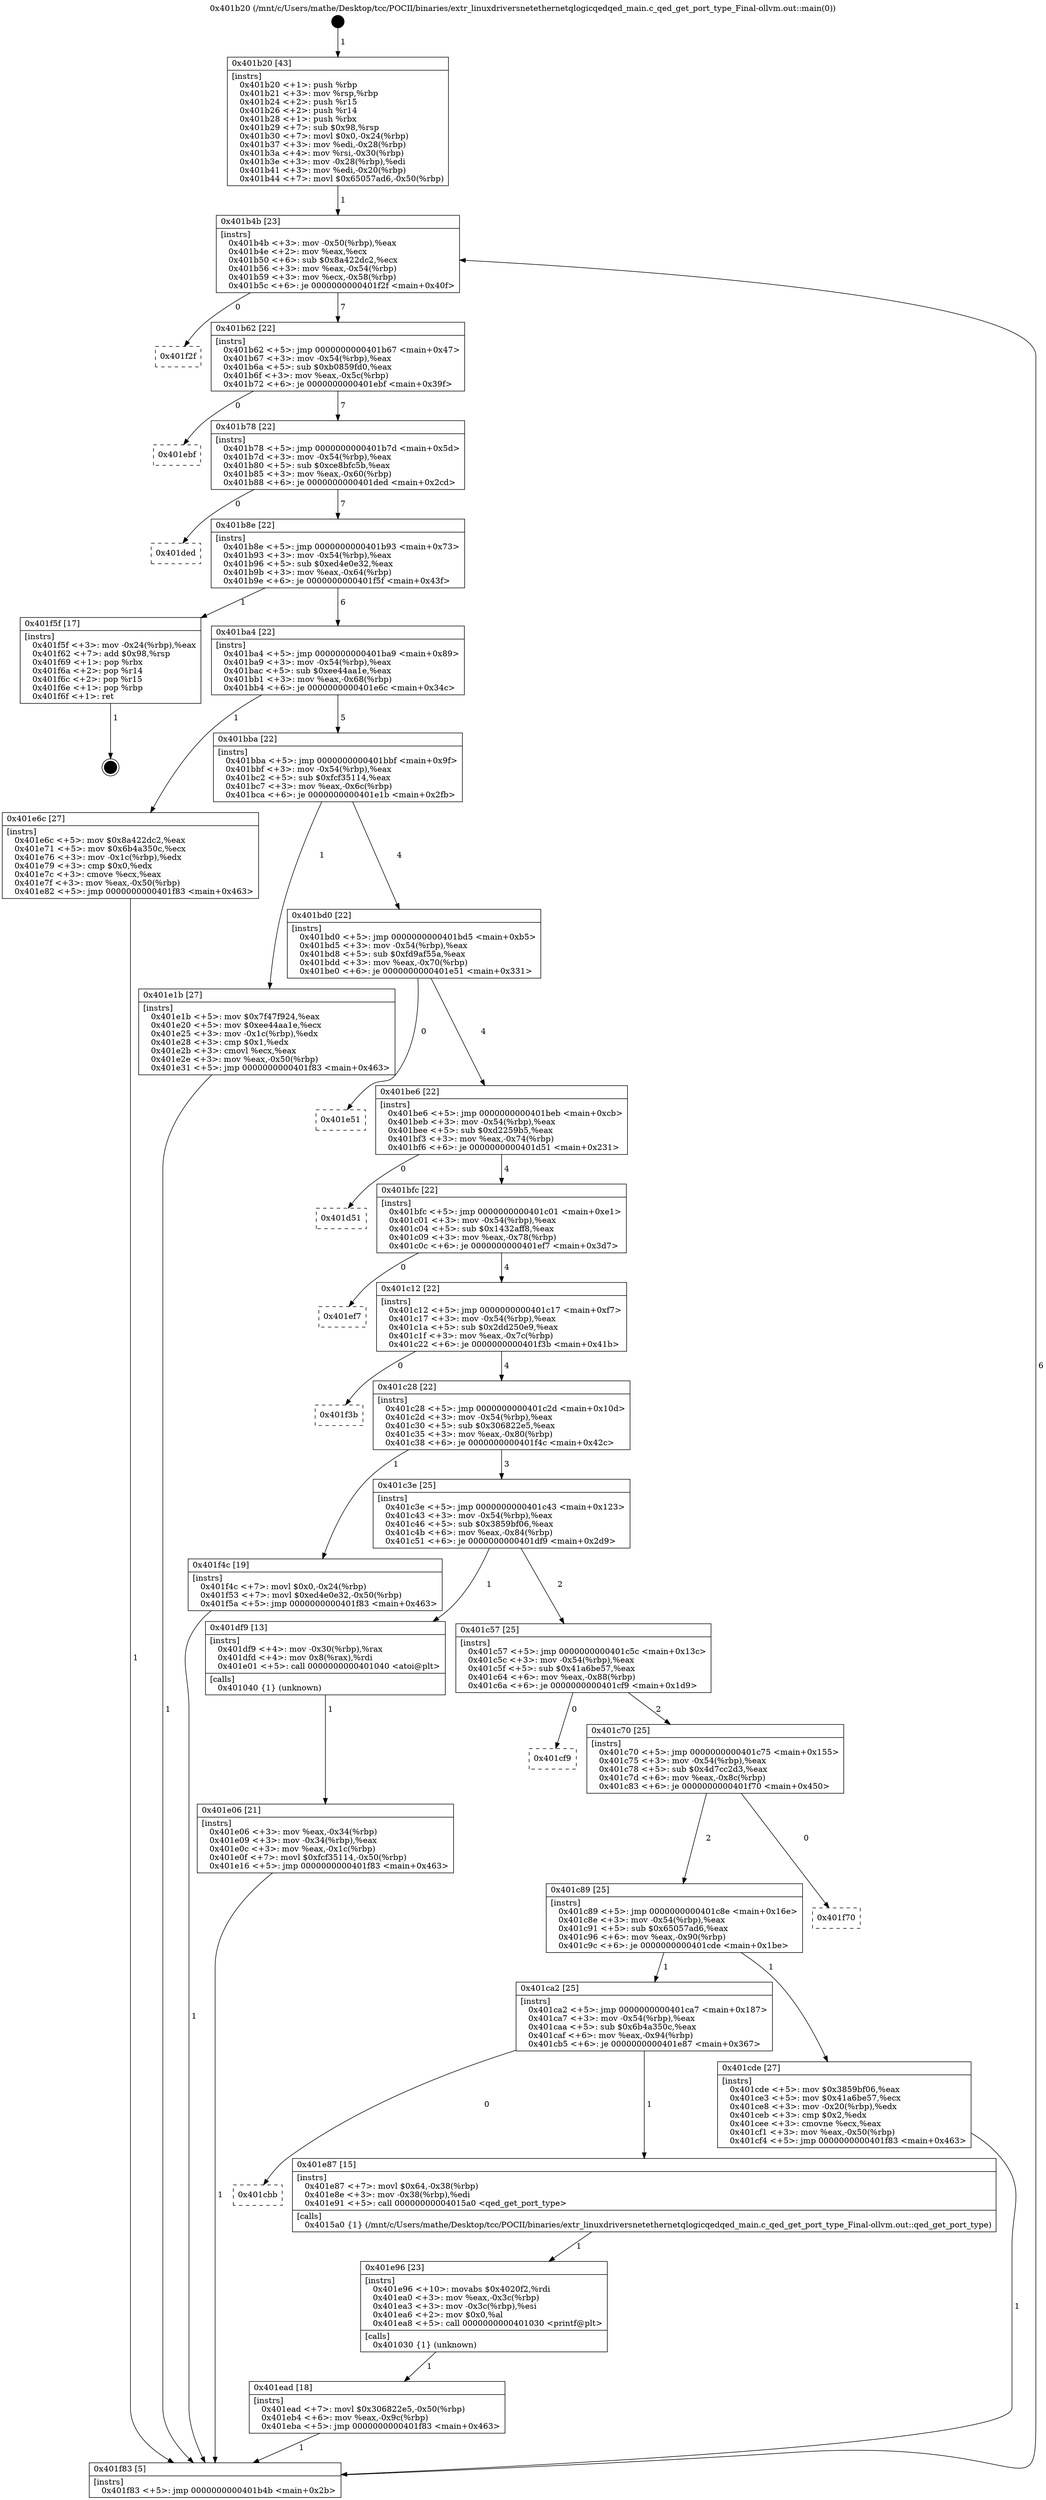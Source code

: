 digraph "0x401b20" {
  label = "0x401b20 (/mnt/c/Users/mathe/Desktop/tcc/POCII/binaries/extr_linuxdriversnetethernetqlogicqedqed_main.c_qed_get_port_type_Final-ollvm.out::main(0))"
  labelloc = "t"
  node[shape=record]

  Entry [label="",width=0.3,height=0.3,shape=circle,fillcolor=black,style=filled]
  "0x401b4b" [label="{
     0x401b4b [23]\l
     | [instrs]\l
     &nbsp;&nbsp;0x401b4b \<+3\>: mov -0x50(%rbp),%eax\l
     &nbsp;&nbsp;0x401b4e \<+2\>: mov %eax,%ecx\l
     &nbsp;&nbsp;0x401b50 \<+6\>: sub $0x8a422dc2,%ecx\l
     &nbsp;&nbsp;0x401b56 \<+3\>: mov %eax,-0x54(%rbp)\l
     &nbsp;&nbsp;0x401b59 \<+3\>: mov %ecx,-0x58(%rbp)\l
     &nbsp;&nbsp;0x401b5c \<+6\>: je 0000000000401f2f \<main+0x40f\>\l
  }"]
  "0x401f2f" [label="{
     0x401f2f\l
  }", style=dashed]
  "0x401b62" [label="{
     0x401b62 [22]\l
     | [instrs]\l
     &nbsp;&nbsp;0x401b62 \<+5\>: jmp 0000000000401b67 \<main+0x47\>\l
     &nbsp;&nbsp;0x401b67 \<+3\>: mov -0x54(%rbp),%eax\l
     &nbsp;&nbsp;0x401b6a \<+5\>: sub $0xb0859fd0,%eax\l
     &nbsp;&nbsp;0x401b6f \<+3\>: mov %eax,-0x5c(%rbp)\l
     &nbsp;&nbsp;0x401b72 \<+6\>: je 0000000000401ebf \<main+0x39f\>\l
  }"]
  Exit [label="",width=0.3,height=0.3,shape=circle,fillcolor=black,style=filled,peripheries=2]
  "0x401ebf" [label="{
     0x401ebf\l
  }", style=dashed]
  "0x401b78" [label="{
     0x401b78 [22]\l
     | [instrs]\l
     &nbsp;&nbsp;0x401b78 \<+5\>: jmp 0000000000401b7d \<main+0x5d\>\l
     &nbsp;&nbsp;0x401b7d \<+3\>: mov -0x54(%rbp),%eax\l
     &nbsp;&nbsp;0x401b80 \<+5\>: sub $0xce8bfc5b,%eax\l
     &nbsp;&nbsp;0x401b85 \<+3\>: mov %eax,-0x60(%rbp)\l
     &nbsp;&nbsp;0x401b88 \<+6\>: je 0000000000401ded \<main+0x2cd\>\l
  }"]
  "0x401ead" [label="{
     0x401ead [18]\l
     | [instrs]\l
     &nbsp;&nbsp;0x401ead \<+7\>: movl $0x306822e5,-0x50(%rbp)\l
     &nbsp;&nbsp;0x401eb4 \<+6\>: mov %eax,-0x9c(%rbp)\l
     &nbsp;&nbsp;0x401eba \<+5\>: jmp 0000000000401f83 \<main+0x463\>\l
  }"]
  "0x401ded" [label="{
     0x401ded\l
  }", style=dashed]
  "0x401b8e" [label="{
     0x401b8e [22]\l
     | [instrs]\l
     &nbsp;&nbsp;0x401b8e \<+5\>: jmp 0000000000401b93 \<main+0x73\>\l
     &nbsp;&nbsp;0x401b93 \<+3\>: mov -0x54(%rbp),%eax\l
     &nbsp;&nbsp;0x401b96 \<+5\>: sub $0xed4e0e32,%eax\l
     &nbsp;&nbsp;0x401b9b \<+3\>: mov %eax,-0x64(%rbp)\l
     &nbsp;&nbsp;0x401b9e \<+6\>: je 0000000000401f5f \<main+0x43f\>\l
  }"]
  "0x401e96" [label="{
     0x401e96 [23]\l
     | [instrs]\l
     &nbsp;&nbsp;0x401e96 \<+10\>: movabs $0x4020f2,%rdi\l
     &nbsp;&nbsp;0x401ea0 \<+3\>: mov %eax,-0x3c(%rbp)\l
     &nbsp;&nbsp;0x401ea3 \<+3\>: mov -0x3c(%rbp),%esi\l
     &nbsp;&nbsp;0x401ea6 \<+2\>: mov $0x0,%al\l
     &nbsp;&nbsp;0x401ea8 \<+5\>: call 0000000000401030 \<printf@plt\>\l
     | [calls]\l
     &nbsp;&nbsp;0x401030 \{1\} (unknown)\l
  }"]
  "0x401f5f" [label="{
     0x401f5f [17]\l
     | [instrs]\l
     &nbsp;&nbsp;0x401f5f \<+3\>: mov -0x24(%rbp),%eax\l
     &nbsp;&nbsp;0x401f62 \<+7\>: add $0x98,%rsp\l
     &nbsp;&nbsp;0x401f69 \<+1\>: pop %rbx\l
     &nbsp;&nbsp;0x401f6a \<+2\>: pop %r14\l
     &nbsp;&nbsp;0x401f6c \<+2\>: pop %r15\l
     &nbsp;&nbsp;0x401f6e \<+1\>: pop %rbp\l
     &nbsp;&nbsp;0x401f6f \<+1\>: ret\l
  }"]
  "0x401ba4" [label="{
     0x401ba4 [22]\l
     | [instrs]\l
     &nbsp;&nbsp;0x401ba4 \<+5\>: jmp 0000000000401ba9 \<main+0x89\>\l
     &nbsp;&nbsp;0x401ba9 \<+3\>: mov -0x54(%rbp),%eax\l
     &nbsp;&nbsp;0x401bac \<+5\>: sub $0xee44aa1e,%eax\l
     &nbsp;&nbsp;0x401bb1 \<+3\>: mov %eax,-0x68(%rbp)\l
     &nbsp;&nbsp;0x401bb4 \<+6\>: je 0000000000401e6c \<main+0x34c\>\l
  }"]
  "0x401cbb" [label="{
     0x401cbb\l
  }", style=dashed]
  "0x401e6c" [label="{
     0x401e6c [27]\l
     | [instrs]\l
     &nbsp;&nbsp;0x401e6c \<+5\>: mov $0x8a422dc2,%eax\l
     &nbsp;&nbsp;0x401e71 \<+5\>: mov $0x6b4a350c,%ecx\l
     &nbsp;&nbsp;0x401e76 \<+3\>: mov -0x1c(%rbp),%edx\l
     &nbsp;&nbsp;0x401e79 \<+3\>: cmp $0x0,%edx\l
     &nbsp;&nbsp;0x401e7c \<+3\>: cmove %ecx,%eax\l
     &nbsp;&nbsp;0x401e7f \<+3\>: mov %eax,-0x50(%rbp)\l
     &nbsp;&nbsp;0x401e82 \<+5\>: jmp 0000000000401f83 \<main+0x463\>\l
  }"]
  "0x401bba" [label="{
     0x401bba [22]\l
     | [instrs]\l
     &nbsp;&nbsp;0x401bba \<+5\>: jmp 0000000000401bbf \<main+0x9f\>\l
     &nbsp;&nbsp;0x401bbf \<+3\>: mov -0x54(%rbp),%eax\l
     &nbsp;&nbsp;0x401bc2 \<+5\>: sub $0xfcf35114,%eax\l
     &nbsp;&nbsp;0x401bc7 \<+3\>: mov %eax,-0x6c(%rbp)\l
     &nbsp;&nbsp;0x401bca \<+6\>: je 0000000000401e1b \<main+0x2fb\>\l
  }"]
  "0x401e87" [label="{
     0x401e87 [15]\l
     | [instrs]\l
     &nbsp;&nbsp;0x401e87 \<+7\>: movl $0x64,-0x38(%rbp)\l
     &nbsp;&nbsp;0x401e8e \<+3\>: mov -0x38(%rbp),%edi\l
     &nbsp;&nbsp;0x401e91 \<+5\>: call 00000000004015a0 \<qed_get_port_type\>\l
     | [calls]\l
     &nbsp;&nbsp;0x4015a0 \{1\} (/mnt/c/Users/mathe/Desktop/tcc/POCII/binaries/extr_linuxdriversnetethernetqlogicqedqed_main.c_qed_get_port_type_Final-ollvm.out::qed_get_port_type)\l
  }"]
  "0x401e1b" [label="{
     0x401e1b [27]\l
     | [instrs]\l
     &nbsp;&nbsp;0x401e1b \<+5\>: mov $0x7f47f924,%eax\l
     &nbsp;&nbsp;0x401e20 \<+5\>: mov $0xee44aa1e,%ecx\l
     &nbsp;&nbsp;0x401e25 \<+3\>: mov -0x1c(%rbp),%edx\l
     &nbsp;&nbsp;0x401e28 \<+3\>: cmp $0x1,%edx\l
     &nbsp;&nbsp;0x401e2b \<+3\>: cmovl %ecx,%eax\l
     &nbsp;&nbsp;0x401e2e \<+3\>: mov %eax,-0x50(%rbp)\l
     &nbsp;&nbsp;0x401e31 \<+5\>: jmp 0000000000401f83 \<main+0x463\>\l
  }"]
  "0x401bd0" [label="{
     0x401bd0 [22]\l
     | [instrs]\l
     &nbsp;&nbsp;0x401bd0 \<+5\>: jmp 0000000000401bd5 \<main+0xb5\>\l
     &nbsp;&nbsp;0x401bd5 \<+3\>: mov -0x54(%rbp),%eax\l
     &nbsp;&nbsp;0x401bd8 \<+5\>: sub $0xfd9af55a,%eax\l
     &nbsp;&nbsp;0x401bdd \<+3\>: mov %eax,-0x70(%rbp)\l
     &nbsp;&nbsp;0x401be0 \<+6\>: je 0000000000401e51 \<main+0x331\>\l
  }"]
  "0x401e06" [label="{
     0x401e06 [21]\l
     | [instrs]\l
     &nbsp;&nbsp;0x401e06 \<+3\>: mov %eax,-0x34(%rbp)\l
     &nbsp;&nbsp;0x401e09 \<+3\>: mov -0x34(%rbp),%eax\l
     &nbsp;&nbsp;0x401e0c \<+3\>: mov %eax,-0x1c(%rbp)\l
     &nbsp;&nbsp;0x401e0f \<+7\>: movl $0xfcf35114,-0x50(%rbp)\l
     &nbsp;&nbsp;0x401e16 \<+5\>: jmp 0000000000401f83 \<main+0x463\>\l
  }"]
  "0x401e51" [label="{
     0x401e51\l
  }", style=dashed]
  "0x401be6" [label="{
     0x401be6 [22]\l
     | [instrs]\l
     &nbsp;&nbsp;0x401be6 \<+5\>: jmp 0000000000401beb \<main+0xcb\>\l
     &nbsp;&nbsp;0x401beb \<+3\>: mov -0x54(%rbp),%eax\l
     &nbsp;&nbsp;0x401bee \<+5\>: sub $0xd2259b5,%eax\l
     &nbsp;&nbsp;0x401bf3 \<+3\>: mov %eax,-0x74(%rbp)\l
     &nbsp;&nbsp;0x401bf6 \<+6\>: je 0000000000401d51 \<main+0x231\>\l
  }"]
  "0x401b20" [label="{
     0x401b20 [43]\l
     | [instrs]\l
     &nbsp;&nbsp;0x401b20 \<+1\>: push %rbp\l
     &nbsp;&nbsp;0x401b21 \<+3\>: mov %rsp,%rbp\l
     &nbsp;&nbsp;0x401b24 \<+2\>: push %r15\l
     &nbsp;&nbsp;0x401b26 \<+2\>: push %r14\l
     &nbsp;&nbsp;0x401b28 \<+1\>: push %rbx\l
     &nbsp;&nbsp;0x401b29 \<+7\>: sub $0x98,%rsp\l
     &nbsp;&nbsp;0x401b30 \<+7\>: movl $0x0,-0x24(%rbp)\l
     &nbsp;&nbsp;0x401b37 \<+3\>: mov %edi,-0x28(%rbp)\l
     &nbsp;&nbsp;0x401b3a \<+4\>: mov %rsi,-0x30(%rbp)\l
     &nbsp;&nbsp;0x401b3e \<+3\>: mov -0x28(%rbp),%edi\l
     &nbsp;&nbsp;0x401b41 \<+3\>: mov %edi,-0x20(%rbp)\l
     &nbsp;&nbsp;0x401b44 \<+7\>: movl $0x65057ad6,-0x50(%rbp)\l
  }"]
  "0x401d51" [label="{
     0x401d51\l
  }", style=dashed]
  "0x401bfc" [label="{
     0x401bfc [22]\l
     | [instrs]\l
     &nbsp;&nbsp;0x401bfc \<+5\>: jmp 0000000000401c01 \<main+0xe1\>\l
     &nbsp;&nbsp;0x401c01 \<+3\>: mov -0x54(%rbp),%eax\l
     &nbsp;&nbsp;0x401c04 \<+5\>: sub $0x1432aff8,%eax\l
     &nbsp;&nbsp;0x401c09 \<+3\>: mov %eax,-0x78(%rbp)\l
     &nbsp;&nbsp;0x401c0c \<+6\>: je 0000000000401ef7 \<main+0x3d7\>\l
  }"]
  "0x401f83" [label="{
     0x401f83 [5]\l
     | [instrs]\l
     &nbsp;&nbsp;0x401f83 \<+5\>: jmp 0000000000401b4b \<main+0x2b\>\l
  }"]
  "0x401ef7" [label="{
     0x401ef7\l
  }", style=dashed]
  "0x401c12" [label="{
     0x401c12 [22]\l
     | [instrs]\l
     &nbsp;&nbsp;0x401c12 \<+5\>: jmp 0000000000401c17 \<main+0xf7\>\l
     &nbsp;&nbsp;0x401c17 \<+3\>: mov -0x54(%rbp),%eax\l
     &nbsp;&nbsp;0x401c1a \<+5\>: sub $0x2dd250e9,%eax\l
     &nbsp;&nbsp;0x401c1f \<+3\>: mov %eax,-0x7c(%rbp)\l
     &nbsp;&nbsp;0x401c22 \<+6\>: je 0000000000401f3b \<main+0x41b\>\l
  }"]
  "0x401ca2" [label="{
     0x401ca2 [25]\l
     | [instrs]\l
     &nbsp;&nbsp;0x401ca2 \<+5\>: jmp 0000000000401ca7 \<main+0x187\>\l
     &nbsp;&nbsp;0x401ca7 \<+3\>: mov -0x54(%rbp),%eax\l
     &nbsp;&nbsp;0x401caa \<+5\>: sub $0x6b4a350c,%eax\l
     &nbsp;&nbsp;0x401caf \<+6\>: mov %eax,-0x94(%rbp)\l
     &nbsp;&nbsp;0x401cb5 \<+6\>: je 0000000000401e87 \<main+0x367\>\l
  }"]
  "0x401f3b" [label="{
     0x401f3b\l
  }", style=dashed]
  "0x401c28" [label="{
     0x401c28 [22]\l
     | [instrs]\l
     &nbsp;&nbsp;0x401c28 \<+5\>: jmp 0000000000401c2d \<main+0x10d\>\l
     &nbsp;&nbsp;0x401c2d \<+3\>: mov -0x54(%rbp),%eax\l
     &nbsp;&nbsp;0x401c30 \<+5\>: sub $0x306822e5,%eax\l
     &nbsp;&nbsp;0x401c35 \<+3\>: mov %eax,-0x80(%rbp)\l
     &nbsp;&nbsp;0x401c38 \<+6\>: je 0000000000401f4c \<main+0x42c\>\l
  }"]
  "0x401cde" [label="{
     0x401cde [27]\l
     | [instrs]\l
     &nbsp;&nbsp;0x401cde \<+5\>: mov $0x3859bf06,%eax\l
     &nbsp;&nbsp;0x401ce3 \<+5\>: mov $0x41a6be57,%ecx\l
     &nbsp;&nbsp;0x401ce8 \<+3\>: mov -0x20(%rbp),%edx\l
     &nbsp;&nbsp;0x401ceb \<+3\>: cmp $0x2,%edx\l
     &nbsp;&nbsp;0x401cee \<+3\>: cmovne %ecx,%eax\l
     &nbsp;&nbsp;0x401cf1 \<+3\>: mov %eax,-0x50(%rbp)\l
     &nbsp;&nbsp;0x401cf4 \<+5\>: jmp 0000000000401f83 \<main+0x463\>\l
  }"]
  "0x401f4c" [label="{
     0x401f4c [19]\l
     | [instrs]\l
     &nbsp;&nbsp;0x401f4c \<+7\>: movl $0x0,-0x24(%rbp)\l
     &nbsp;&nbsp;0x401f53 \<+7\>: movl $0xed4e0e32,-0x50(%rbp)\l
     &nbsp;&nbsp;0x401f5a \<+5\>: jmp 0000000000401f83 \<main+0x463\>\l
  }"]
  "0x401c3e" [label="{
     0x401c3e [25]\l
     | [instrs]\l
     &nbsp;&nbsp;0x401c3e \<+5\>: jmp 0000000000401c43 \<main+0x123\>\l
     &nbsp;&nbsp;0x401c43 \<+3\>: mov -0x54(%rbp),%eax\l
     &nbsp;&nbsp;0x401c46 \<+5\>: sub $0x3859bf06,%eax\l
     &nbsp;&nbsp;0x401c4b \<+6\>: mov %eax,-0x84(%rbp)\l
     &nbsp;&nbsp;0x401c51 \<+6\>: je 0000000000401df9 \<main+0x2d9\>\l
  }"]
  "0x401c89" [label="{
     0x401c89 [25]\l
     | [instrs]\l
     &nbsp;&nbsp;0x401c89 \<+5\>: jmp 0000000000401c8e \<main+0x16e\>\l
     &nbsp;&nbsp;0x401c8e \<+3\>: mov -0x54(%rbp),%eax\l
     &nbsp;&nbsp;0x401c91 \<+5\>: sub $0x65057ad6,%eax\l
     &nbsp;&nbsp;0x401c96 \<+6\>: mov %eax,-0x90(%rbp)\l
     &nbsp;&nbsp;0x401c9c \<+6\>: je 0000000000401cde \<main+0x1be\>\l
  }"]
  "0x401df9" [label="{
     0x401df9 [13]\l
     | [instrs]\l
     &nbsp;&nbsp;0x401df9 \<+4\>: mov -0x30(%rbp),%rax\l
     &nbsp;&nbsp;0x401dfd \<+4\>: mov 0x8(%rax),%rdi\l
     &nbsp;&nbsp;0x401e01 \<+5\>: call 0000000000401040 \<atoi@plt\>\l
     | [calls]\l
     &nbsp;&nbsp;0x401040 \{1\} (unknown)\l
  }"]
  "0x401c57" [label="{
     0x401c57 [25]\l
     | [instrs]\l
     &nbsp;&nbsp;0x401c57 \<+5\>: jmp 0000000000401c5c \<main+0x13c\>\l
     &nbsp;&nbsp;0x401c5c \<+3\>: mov -0x54(%rbp),%eax\l
     &nbsp;&nbsp;0x401c5f \<+5\>: sub $0x41a6be57,%eax\l
     &nbsp;&nbsp;0x401c64 \<+6\>: mov %eax,-0x88(%rbp)\l
     &nbsp;&nbsp;0x401c6a \<+6\>: je 0000000000401cf9 \<main+0x1d9\>\l
  }"]
  "0x401f70" [label="{
     0x401f70\l
  }", style=dashed]
  "0x401cf9" [label="{
     0x401cf9\l
  }", style=dashed]
  "0x401c70" [label="{
     0x401c70 [25]\l
     | [instrs]\l
     &nbsp;&nbsp;0x401c70 \<+5\>: jmp 0000000000401c75 \<main+0x155\>\l
     &nbsp;&nbsp;0x401c75 \<+3\>: mov -0x54(%rbp),%eax\l
     &nbsp;&nbsp;0x401c78 \<+5\>: sub $0x4d7cc2d3,%eax\l
     &nbsp;&nbsp;0x401c7d \<+6\>: mov %eax,-0x8c(%rbp)\l
     &nbsp;&nbsp;0x401c83 \<+6\>: je 0000000000401f70 \<main+0x450\>\l
  }"]
  Entry -> "0x401b20" [label=" 1"]
  "0x401b4b" -> "0x401f2f" [label=" 0"]
  "0x401b4b" -> "0x401b62" [label=" 7"]
  "0x401f5f" -> Exit [label=" 1"]
  "0x401b62" -> "0x401ebf" [label=" 0"]
  "0x401b62" -> "0x401b78" [label=" 7"]
  "0x401f4c" -> "0x401f83" [label=" 1"]
  "0x401b78" -> "0x401ded" [label=" 0"]
  "0x401b78" -> "0x401b8e" [label=" 7"]
  "0x401ead" -> "0x401f83" [label=" 1"]
  "0x401b8e" -> "0x401f5f" [label=" 1"]
  "0x401b8e" -> "0x401ba4" [label=" 6"]
  "0x401e96" -> "0x401ead" [label=" 1"]
  "0x401ba4" -> "0x401e6c" [label=" 1"]
  "0x401ba4" -> "0x401bba" [label=" 5"]
  "0x401e87" -> "0x401e96" [label=" 1"]
  "0x401bba" -> "0x401e1b" [label=" 1"]
  "0x401bba" -> "0x401bd0" [label=" 4"]
  "0x401ca2" -> "0x401cbb" [label=" 0"]
  "0x401bd0" -> "0x401e51" [label=" 0"]
  "0x401bd0" -> "0x401be6" [label=" 4"]
  "0x401ca2" -> "0x401e87" [label=" 1"]
  "0x401be6" -> "0x401d51" [label=" 0"]
  "0x401be6" -> "0x401bfc" [label=" 4"]
  "0x401e6c" -> "0x401f83" [label=" 1"]
  "0x401bfc" -> "0x401ef7" [label=" 0"]
  "0x401bfc" -> "0x401c12" [label=" 4"]
  "0x401e1b" -> "0x401f83" [label=" 1"]
  "0x401c12" -> "0x401f3b" [label=" 0"]
  "0x401c12" -> "0x401c28" [label=" 4"]
  "0x401e06" -> "0x401f83" [label=" 1"]
  "0x401c28" -> "0x401f4c" [label=" 1"]
  "0x401c28" -> "0x401c3e" [label=" 3"]
  "0x401df9" -> "0x401e06" [label=" 1"]
  "0x401c3e" -> "0x401df9" [label=" 1"]
  "0x401c3e" -> "0x401c57" [label=" 2"]
  "0x401b20" -> "0x401b4b" [label=" 1"]
  "0x401c57" -> "0x401cf9" [label=" 0"]
  "0x401c57" -> "0x401c70" [label=" 2"]
  "0x401cde" -> "0x401f83" [label=" 1"]
  "0x401c70" -> "0x401f70" [label=" 0"]
  "0x401c70" -> "0x401c89" [label=" 2"]
  "0x401f83" -> "0x401b4b" [label=" 6"]
  "0x401c89" -> "0x401cde" [label=" 1"]
  "0x401c89" -> "0x401ca2" [label=" 1"]
}
